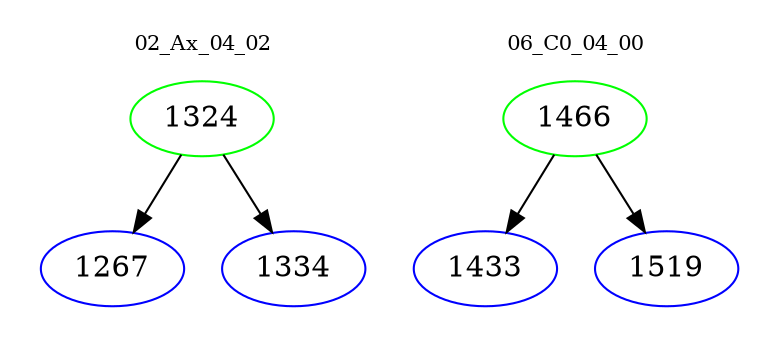 digraph{
subgraph cluster_0 {
color = white
label = "02_Ax_04_02";
fontsize=10;
T0_1324 [label="1324", color="green"]
T0_1324 -> T0_1267 [color="black"]
T0_1267 [label="1267", color="blue"]
T0_1324 -> T0_1334 [color="black"]
T0_1334 [label="1334", color="blue"]
}
subgraph cluster_1 {
color = white
label = "06_C0_04_00";
fontsize=10;
T1_1466 [label="1466", color="green"]
T1_1466 -> T1_1433 [color="black"]
T1_1433 [label="1433", color="blue"]
T1_1466 -> T1_1519 [color="black"]
T1_1519 [label="1519", color="blue"]
}
}
